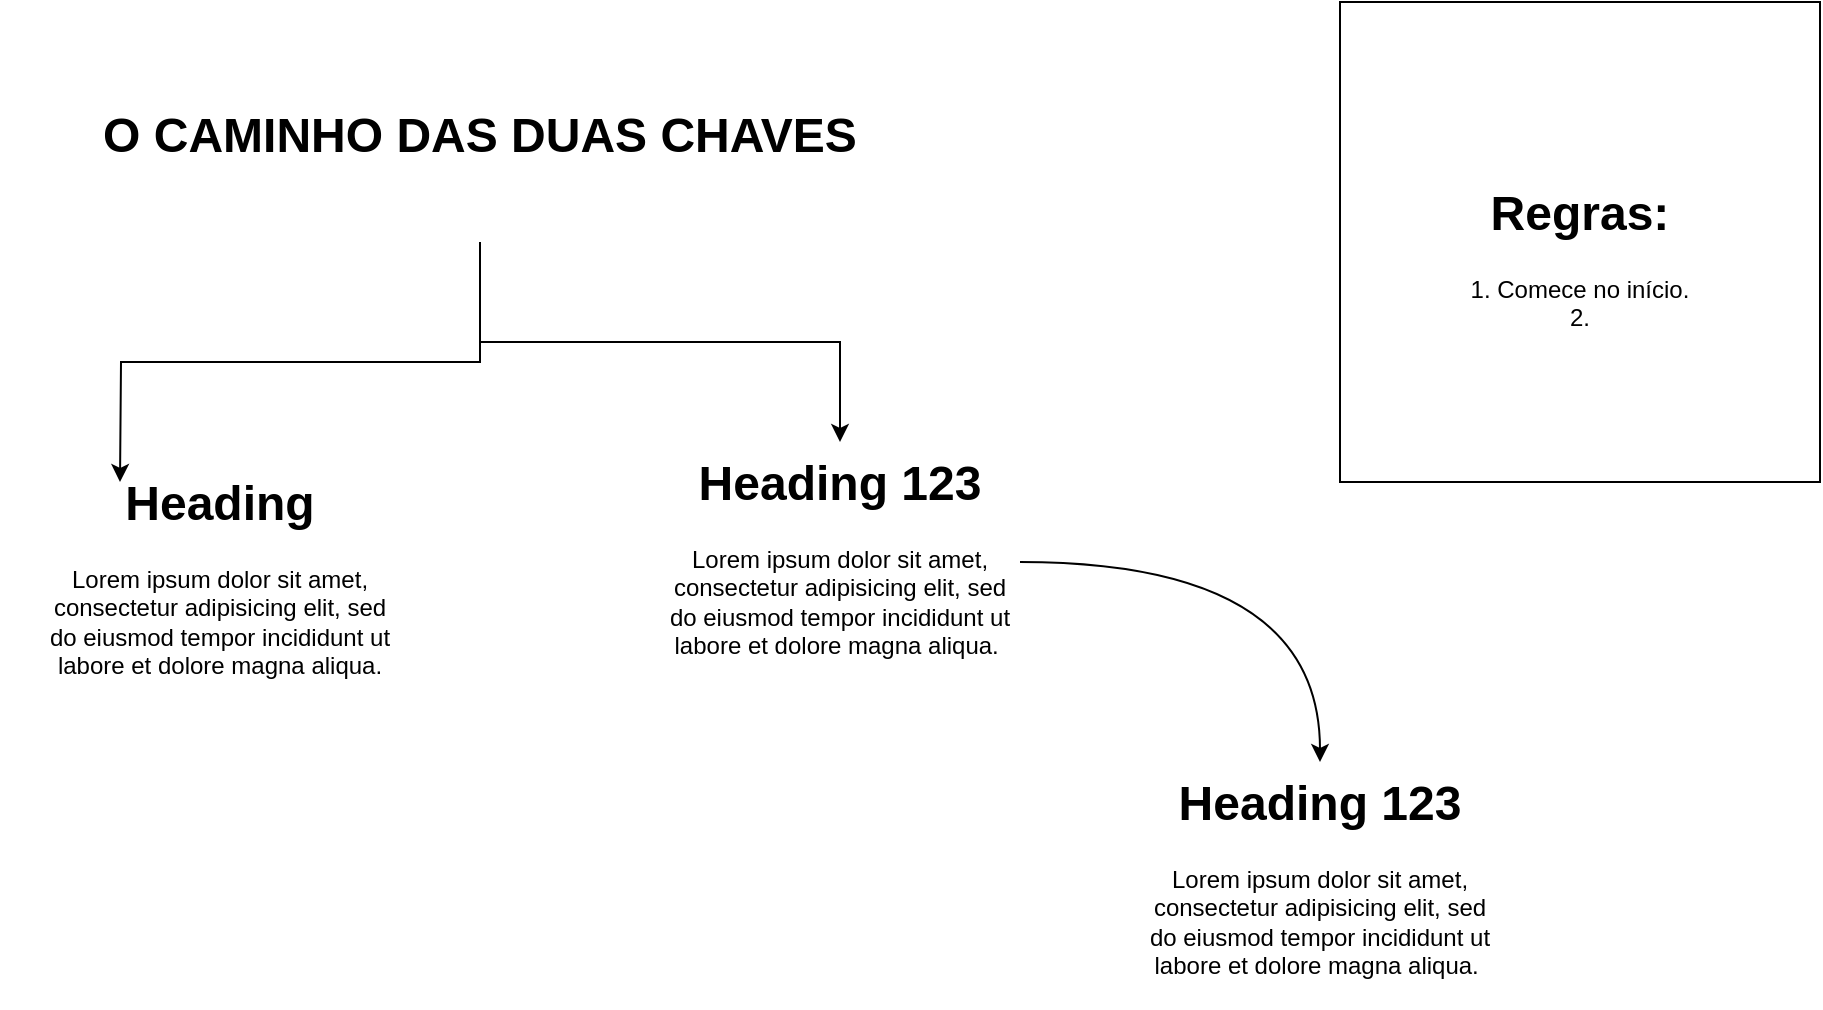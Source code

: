 <mxfile version="28.2.8">
  <diagram name="Página-1" id="7ZFNLWQT970L9R44EoZn">
    <mxGraphModel dx="1094" dy="594" grid="1" gridSize="10" guides="1" tooltips="1" connect="1" arrows="1" fold="1" page="1" pageScale="1" pageWidth="827" pageHeight="1169" math="0" shadow="0">
      <root>
        <mxCell id="0" />
        <mxCell id="1" parent="0" />
        <mxCell id="_VCRK9TZy5Ek2TkXijl9-13" style="edgeStyle=orthogonalEdgeStyle;rounded=0;orthogonalLoop=1;jettySize=auto;html=1;" parent="1" source="_VCRK9TZy5Ek2TkXijl9-10" edge="1">
          <mxGeometry relative="1" as="geometry">
            <mxPoint x="200" y="260" as="targetPoint" />
          </mxGeometry>
        </mxCell>
        <mxCell id="_VCRK9TZy5Ek2TkXijl9-14" style="edgeStyle=orthogonalEdgeStyle;rounded=0;orthogonalLoop=1;jettySize=auto;html=1;" parent="1" source="_VCRK9TZy5Ek2TkXijl9-10" edge="1" target="_VCRK9TZy5Ek2TkXijl9-16">
          <mxGeometry relative="1" as="geometry">
            <mxPoint x="560" y="260" as="targetPoint" />
          </mxGeometry>
        </mxCell>
        <mxCell id="_VCRK9TZy5Ek2TkXijl9-10" value="&lt;h1&gt;O CAMINHO DAS DUAS CHAVES&lt;/h1&gt;" style="text;html=1;whiteSpace=wrap;overflow=hidden;rounded=0;align=center;" parent="1" vertex="1">
          <mxGeometry x="140" y="50" width="480" height="90" as="geometry" />
        </mxCell>
        <mxCell id="_VCRK9TZy5Ek2TkXijl9-15" value="&lt;h1 style=&quot;margin-top: 0px;&quot;&gt;Heading&lt;/h1&gt;&lt;p&gt;Lorem ipsum dolor sit amet, consectetur adipisicing elit, sed do eiusmod tempor incididunt ut labore et dolore magna aliqua.&lt;/p&gt;" style="text;html=1;whiteSpace=wrap;overflow=hidden;rounded=0;align=center;" parent="1" vertex="1">
          <mxGeometry x="160" y="250" width="180" height="120" as="geometry" />
        </mxCell>
        <mxCell id="nPFYetbJFOVrBJNQHj5v-2" value="" style="edgeStyle=orthogonalEdgeStyle;rounded=0;orthogonalLoop=1;jettySize=auto;html=1;curved=1;" edge="1" parent="1" source="_VCRK9TZy5Ek2TkXijl9-16" target="nPFYetbJFOVrBJNQHj5v-1">
          <mxGeometry relative="1" as="geometry" />
        </mxCell>
        <mxCell id="_VCRK9TZy5Ek2TkXijl9-16" value="&lt;h1 style=&quot;margin-top: 0px;&quot;&gt;Heading 123&lt;/h1&gt;&lt;p&gt;Lorem ipsum dolor sit amet, consectetur adipisicing elit, sed do eiusmod tempor incididunt ut labore et dolore magna aliqua.&amp;nbsp;&lt;/p&gt;" style="text;html=1;whiteSpace=wrap;overflow=hidden;rounded=0;align=center;" parent="1" vertex="1">
          <mxGeometry x="470" y="240" width="180" height="120" as="geometry" />
        </mxCell>
        <mxCell id="_VCRK9TZy5Ek2TkXijl9-17" value="&lt;h1&gt;Regras:&lt;/h1&gt;&lt;div&gt;1. Comece no início.&lt;/div&gt;&lt;div&gt;2.&lt;/div&gt;" style="whiteSpace=wrap;html=1;aspect=fixed;align=center;" parent="1" vertex="1">
          <mxGeometry x="810" y="20" width="240" height="240" as="geometry" />
        </mxCell>
        <mxCell id="nPFYetbJFOVrBJNQHj5v-1" value="&lt;h1 style=&quot;margin-top: 0px;&quot;&gt;Heading 123&lt;/h1&gt;&lt;p&gt;Lorem ipsum dolor sit amet, consectetur adipisicing elit, sed do eiusmod tempor incididunt ut labore et dolore magna aliqua.&amp;nbsp;&lt;/p&gt;" style="text;html=1;whiteSpace=wrap;overflow=hidden;rounded=0;align=center;" vertex="1" parent="1">
          <mxGeometry x="710" y="400" width="180" height="120" as="geometry" />
        </mxCell>
      </root>
    </mxGraphModel>
  </diagram>
</mxfile>

